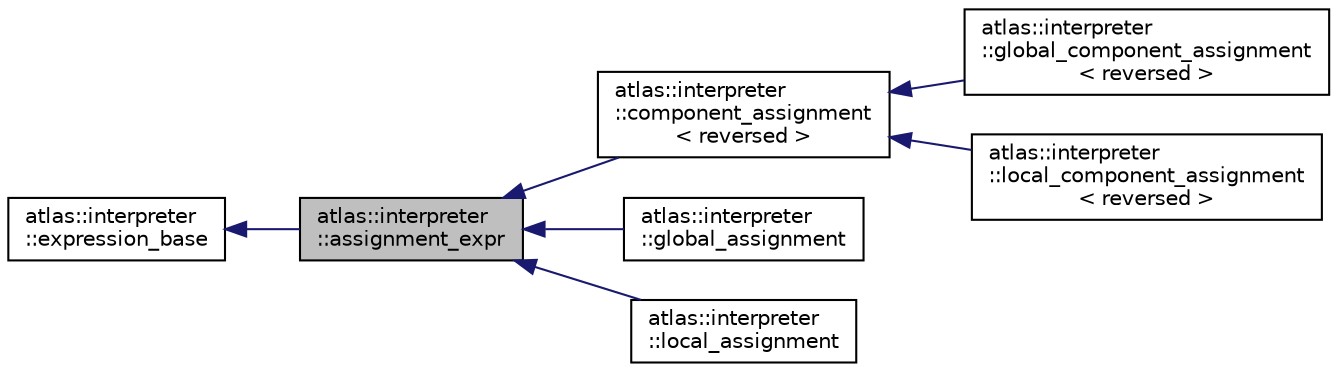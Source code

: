 digraph "atlas::interpreter::assignment_expr"
{
  edge [fontname="Helvetica",fontsize="10",labelfontname="Helvetica",labelfontsize="10"];
  node [fontname="Helvetica",fontsize="10",shape=record];
  rankdir="LR";
  Node1 [label="atlas::interpreter\l::assignment_expr",height=0.2,width=0.4,color="black", fillcolor="grey75", style="filled", fontcolor="black"];
  Node2 -> Node1 [dir="back",color="midnightblue",fontsize="10",style="solid",fontname="Helvetica"];
  Node2 [label="atlas::interpreter\l::expression_base",height=0.2,width=0.4,color="black", fillcolor="white", style="filled",URL="$structatlas_1_1interpreter_1_1expression__base.html"];
  Node1 -> Node3 [dir="back",color="midnightblue",fontsize="10",style="solid",fontname="Helvetica"];
  Node3 [label="atlas::interpreter\l::component_assignment\l\< reversed \>",height=0.2,width=0.4,color="black", fillcolor="white", style="filled",URL="$structatlas_1_1interpreter_1_1component__assignment.html"];
  Node3 -> Node4 [dir="back",color="midnightblue",fontsize="10",style="solid",fontname="Helvetica"];
  Node4 [label="atlas::interpreter\l::global_component_assignment\l\< reversed \>",height=0.2,width=0.4,color="black", fillcolor="white", style="filled",URL="$classatlas_1_1interpreter_1_1global__component__assignment.html"];
  Node3 -> Node5 [dir="back",color="midnightblue",fontsize="10",style="solid",fontname="Helvetica"];
  Node5 [label="atlas::interpreter\l::local_component_assignment\l\< reversed \>",height=0.2,width=0.4,color="black", fillcolor="white", style="filled",URL="$classatlas_1_1interpreter_1_1local__component__assignment.html"];
  Node1 -> Node6 [dir="back",color="midnightblue",fontsize="10",style="solid",fontname="Helvetica"];
  Node6 [label="atlas::interpreter\l::global_assignment",height=0.2,width=0.4,color="black", fillcolor="white", style="filled",URL="$classatlas_1_1interpreter_1_1global__assignment.html"];
  Node1 -> Node7 [dir="back",color="midnightblue",fontsize="10",style="solid",fontname="Helvetica"];
  Node7 [label="atlas::interpreter\l::local_assignment",height=0.2,width=0.4,color="black", fillcolor="white", style="filled",URL="$classatlas_1_1interpreter_1_1local__assignment.html"];
}
